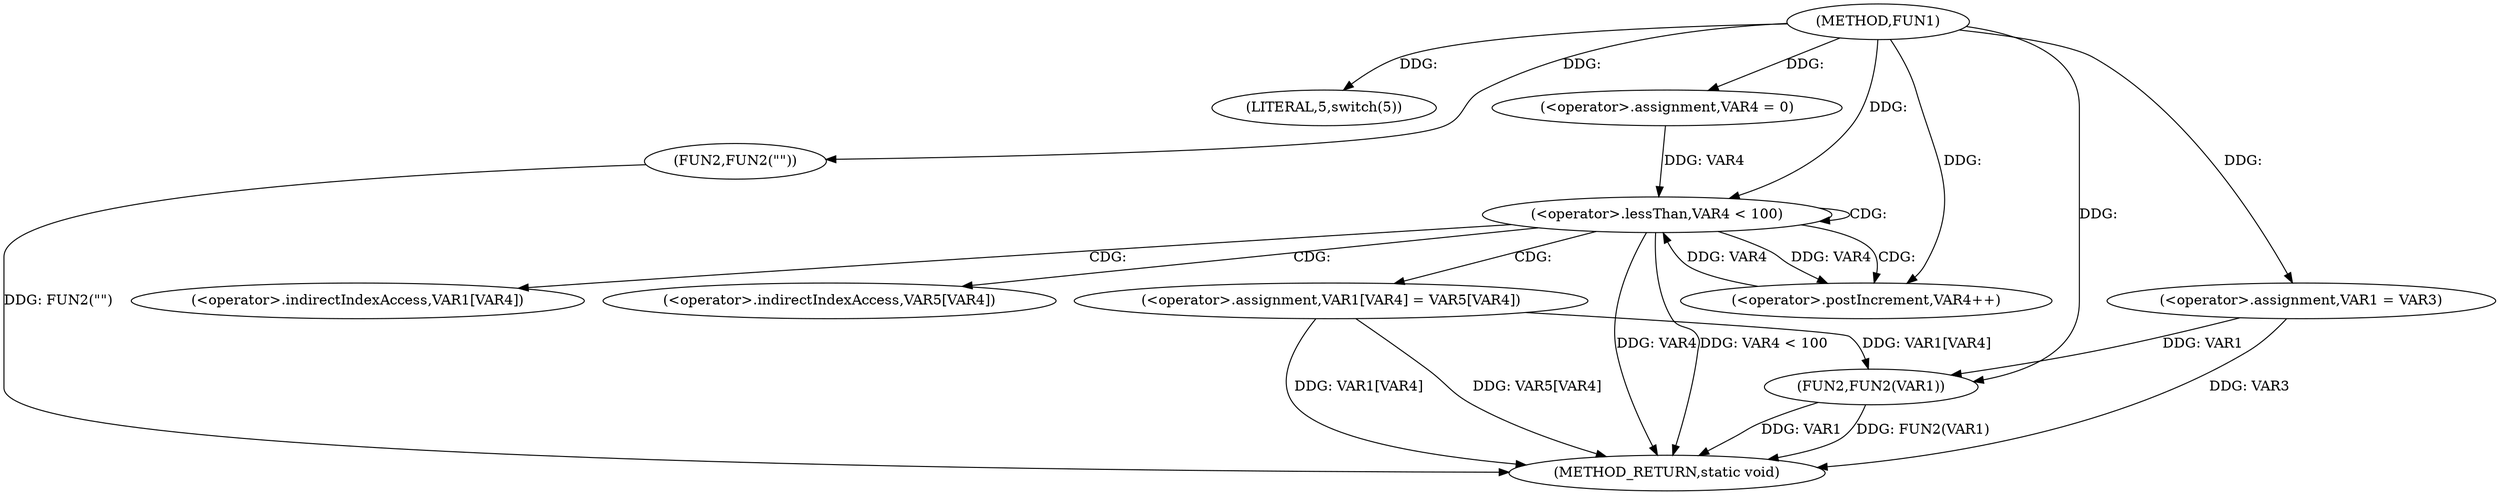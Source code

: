 digraph FUN1 {  
"1000100" [label = "(METHOD,FUN1)" ]
"1000139" [label = "(METHOD_RETURN,static void)" ]
"1000106" [label = "(LITERAL,5,switch(5))" ]
"1000109" [label = "(FUN2,FUN2(\"\"))" ]
"1000113" [label = "(<operator>.assignment,VAR1 = VAR3)" ]
"1000121" [label = "(<operator>.assignment,VAR4 = 0)" ]
"1000124" [label = "(<operator>.lessThan,VAR4 < 100)" ]
"1000127" [label = "(<operator>.postIncrement,VAR4++)" ]
"1000130" [label = "(<operator>.assignment,VAR1[VAR4] = VAR5[VAR4])" ]
"1000137" [label = "(FUN2,FUN2(VAR1))" ]
"1000131" [label = "(<operator>.indirectIndexAccess,VAR1[VAR4])" ]
"1000134" [label = "(<operator>.indirectIndexAccess,VAR5[VAR4])" ]
  "1000124" -> "1000139"  [ label = "DDG: VAR4"] 
  "1000130" -> "1000139"  [ label = "DDG: VAR5[VAR4]"] 
  "1000137" -> "1000139"  [ label = "DDG: VAR1"] 
  "1000113" -> "1000139"  [ label = "DDG: VAR3"] 
  "1000137" -> "1000139"  [ label = "DDG: FUN2(VAR1)"] 
  "1000109" -> "1000139"  [ label = "DDG: FUN2(\"\")"] 
  "1000130" -> "1000139"  [ label = "DDG: VAR1[VAR4]"] 
  "1000124" -> "1000139"  [ label = "DDG: VAR4 < 100"] 
  "1000100" -> "1000106"  [ label = "DDG: "] 
  "1000100" -> "1000109"  [ label = "DDG: "] 
  "1000100" -> "1000113"  [ label = "DDG: "] 
  "1000100" -> "1000121"  [ label = "DDG: "] 
  "1000121" -> "1000124"  [ label = "DDG: VAR4"] 
  "1000127" -> "1000124"  [ label = "DDG: VAR4"] 
  "1000100" -> "1000124"  [ label = "DDG: "] 
  "1000124" -> "1000127"  [ label = "DDG: VAR4"] 
  "1000100" -> "1000127"  [ label = "DDG: "] 
  "1000113" -> "1000137"  [ label = "DDG: VAR1"] 
  "1000130" -> "1000137"  [ label = "DDG: VAR1[VAR4]"] 
  "1000100" -> "1000137"  [ label = "DDG: "] 
  "1000124" -> "1000124"  [ label = "CDG: "] 
  "1000124" -> "1000130"  [ label = "CDG: "] 
  "1000124" -> "1000131"  [ label = "CDG: "] 
  "1000124" -> "1000127"  [ label = "CDG: "] 
  "1000124" -> "1000134"  [ label = "CDG: "] 
}
